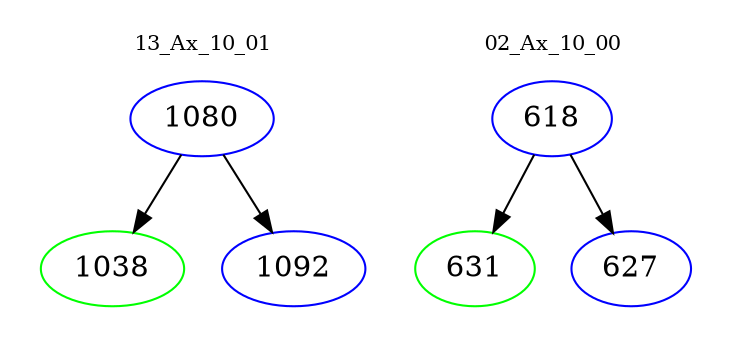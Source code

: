 digraph{
subgraph cluster_0 {
color = white
label = "13_Ax_10_01";
fontsize=10;
T0_1080 [label="1080", color="blue"]
T0_1080 -> T0_1038 [color="black"]
T0_1038 [label="1038", color="green"]
T0_1080 -> T0_1092 [color="black"]
T0_1092 [label="1092", color="blue"]
}
subgraph cluster_1 {
color = white
label = "02_Ax_10_00";
fontsize=10;
T1_618 [label="618", color="blue"]
T1_618 -> T1_631 [color="black"]
T1_631 [label="631", color="green"]
T1_618 -> T1_627 [color="black"]
T1_627 [label="627", color="blue"]
}
}

